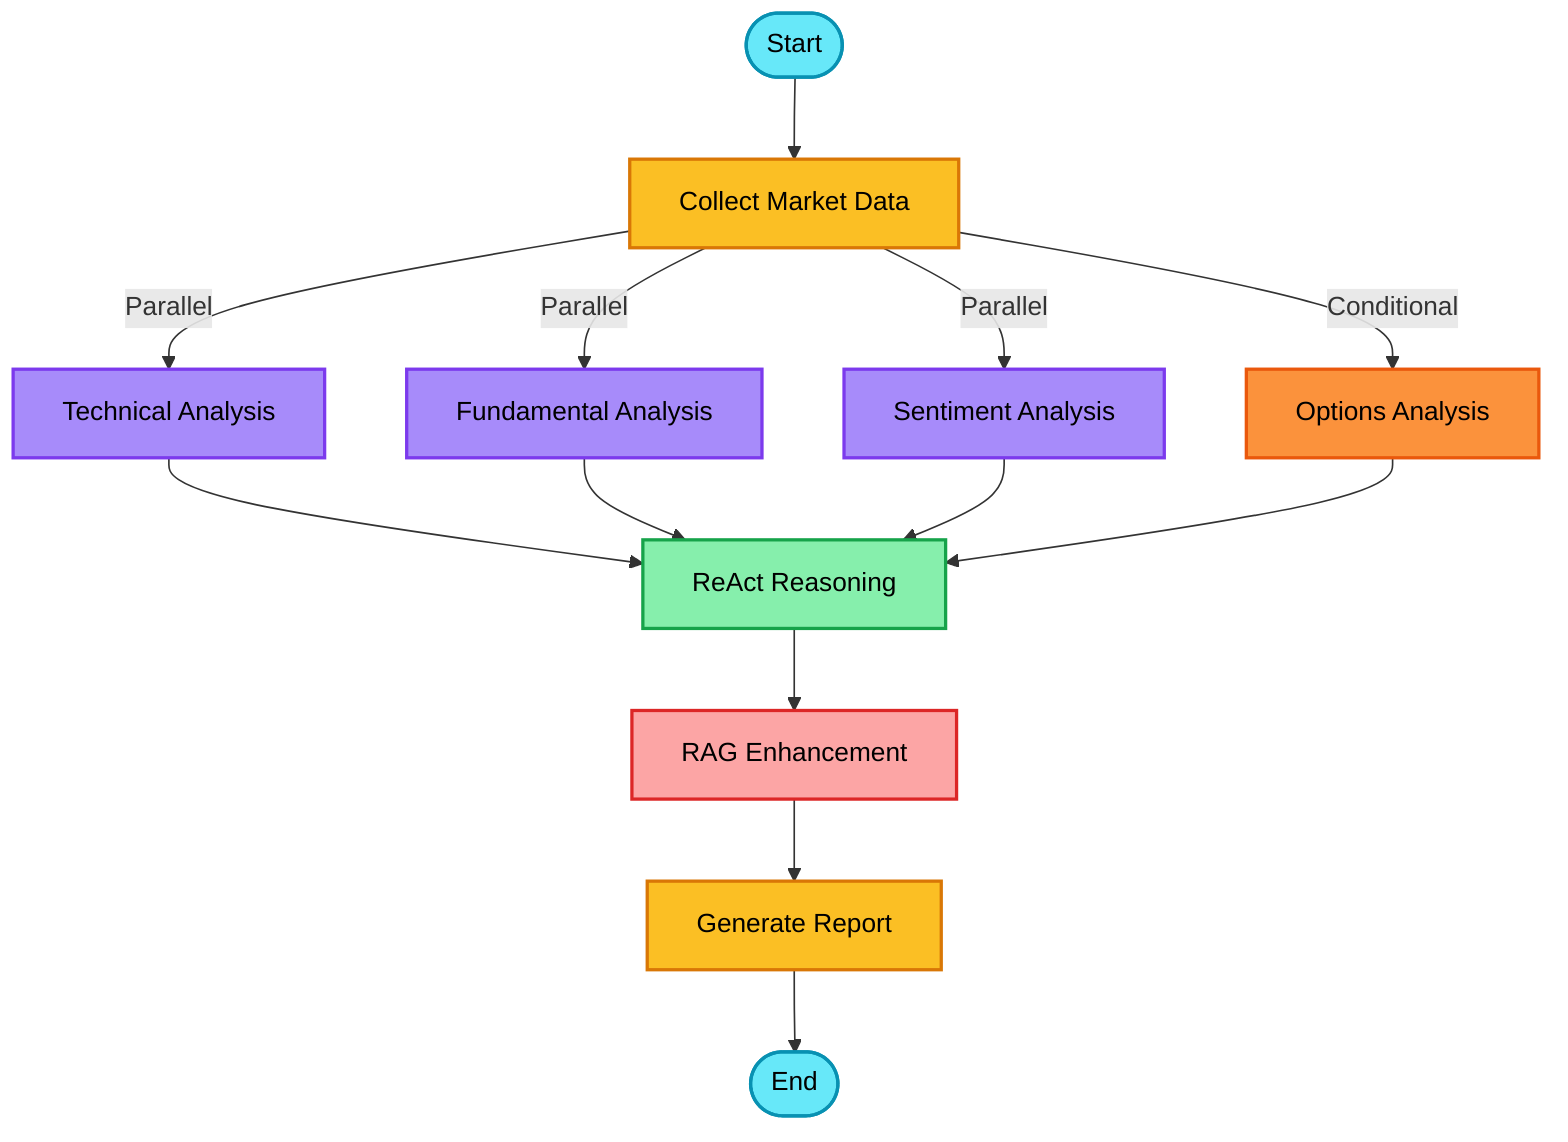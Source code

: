graph TD
    Start([Start]) --> Data[Collect Market Data]
    
    Data --> |Parallel| Tech[Technical Analysis]
    Data --> |Parallel| Fund[Fundamental Analysis]
    Data --> |Parallel| Sent[Sentiment Analysis]
    Data --> |Conditional| Opt[Options Analysis]
    
    Tech --> React[ReAct Reasoning]
    Fund --> React
    Sent --> React
    Opt --> React
    
    React --> RAG[RAG Enhancement]
    RAG --> Report[Generate Report]
    Report --> End([End])
    
    style Start fill:#67e8f9,stroke:#0891b2,stroke-width:2px,color:#000
    style Data fill:#fbbf24,stroke:#d97706,stroke-width:2px,color:#000
    style Tech fill:#a78bfa,stroke:#7c3aed,stroke-width:2px,color:#000
    style Fund fill:#a78bfa,stroke:#7c3aed,stroke-width:2px,color:#000
    style Sent fill:#a78bfa,stroke:#7c3aed,stroke-width:2px,color:#000
    style Opt fill:#fb923c,stroke:#ea580c,stroke-width:2px,color:#000
    style React fill:#86efac,stroke:#16a34a,stroke-width:2px,color:#000
    style RAG fill:#fca5a5,stroke:#dc2626,stroke-width:2px,color:#000
    style Report fill:#fbbf24,stroke:#d97706,stroke-width:2px,color:#000
    style End fill:#67e8f9,stroke:#0891b2,stroke-width:2px,color:#000